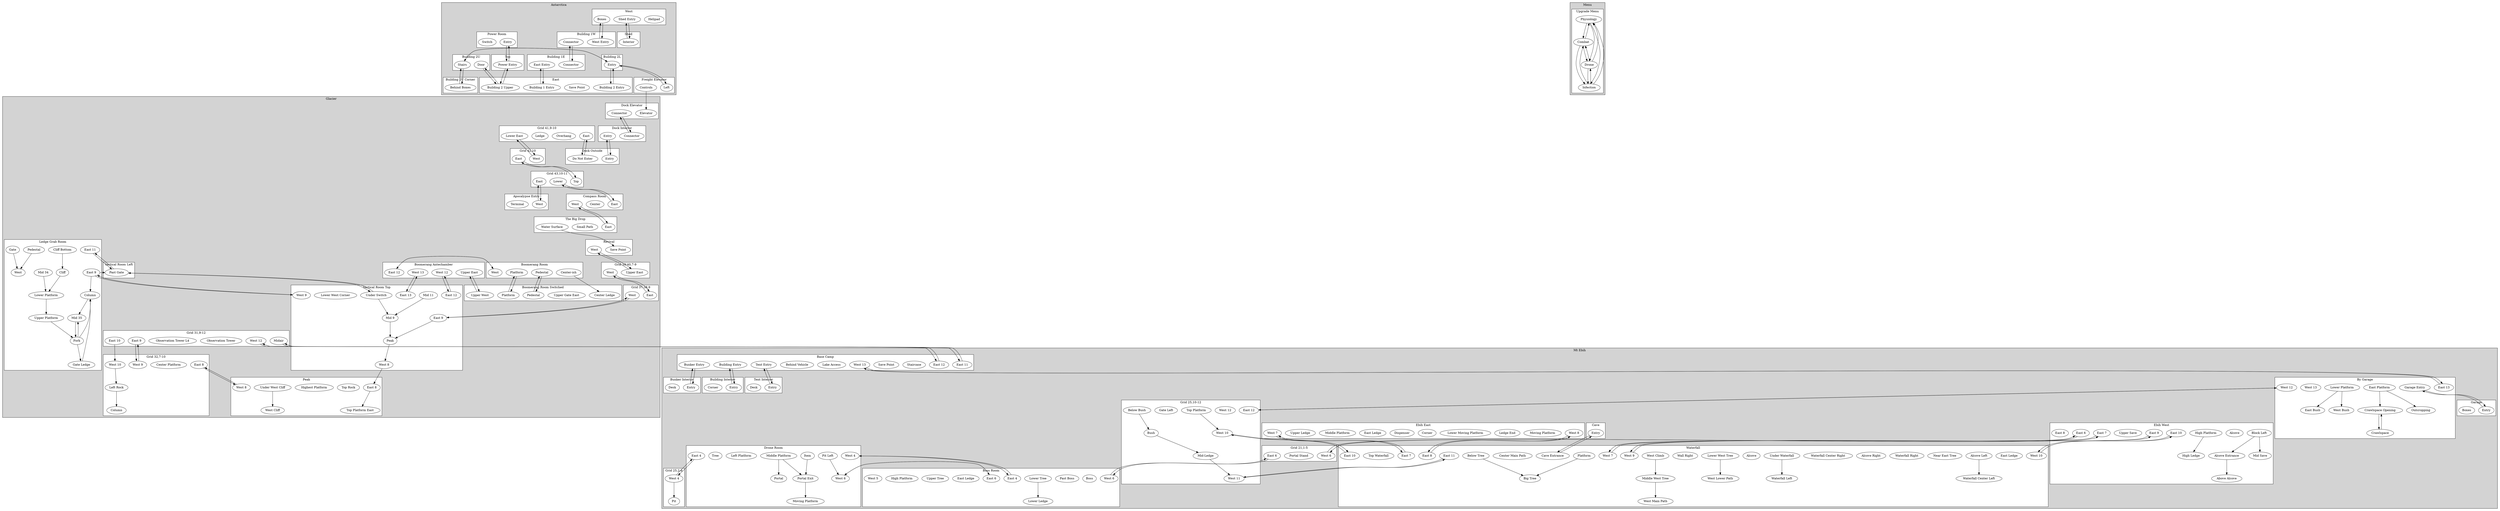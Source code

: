 digraph AxiomVerge2 {
    ranksep=1.0;
    subgraph cluster_Antarctica {
        subgraph cluster_Antarctica__West {
            Antarctica__West__Helipad [label = "Helipad"];
            Antarctica__West__Shed_Entry [label = "Shed Entry"];
            Antarctica__West__Boxes [label = "Boxes"];
            label = "West";
            bgcolor = "white";
        }
        subgraph cluster_Antarctica__Shed {
            Antarctica__Shed__Interior [label = "Interior"];
            label = "Shed";
            bgcolor = "white";
        }
        subgraph cluster_Antarctica__Building_1W {
            Antarctica__Building_1W__West_Entry [label = "West Entry"];
            Antarctica__Building_1W__Connector [label = "Connector"];
            label = "Building 1W";
            bgcolor = "white";
        }
        subgraph cluster_Antarctica__Building_1E {
            Antarctica__Building_1E__Connector [label = "Connector"];
            Antarctica__Building_1E__East_Entry [label = "East Entry"];
            label = "Building 1E";
            bgcolor = "white";
        }
        subgraph cluster_Antarctica__East {
            Antarctica__East__Building_1_Entry [label = "Building 1 Entry"];
            Antarctica__East__Save_Point [label = "Save Point"];
            Antarctica__East__Building_2_Entry [label = "Building 2 Entry"];
            Antarctica__East__Building_2_Upper [label = "Building 2 Upper"];
            label = "East";
            bgcolor = "white";
        }
        subgraph cluster_Antarctica__Building_2L {
            Antarctica__Building_2L__Entry [label = "Entry"];
            label = "Building 2L";
            bgcolor = "white";
        }
        subgraph cluster_Antarctica__Building_2U {
            Antarctica__Building_2U__Stairs [label = "Stairs"];
            Antarctica__Building_2U__Door [label = "Door"];
            label = "Building 2U";
            bgcolor = "white";
        }
        subgraph cluster_Antarctica__Building_2U_Corner {
            Antarctica__Building_2U_Corner__Behind_Boxes [label = "Behind Boxes"];
            label = "Building 2U Corner";
            bgcolor = "white";
        }
        subgraph cluster_Antarctica__Top {
            Antarctica__Top__Power_Entry [label = "Power Entry"];
            label = "Top";
            bgcolor = "white";
        }
        subgraph cluster_Antarctica__Power_Room {
            Antarctica__Power_Room__Entry [label = "Entry"];
            Antarctica__Power_Room__Switch [label = "Switch"];
            label = "Power Room";
            bgcolor = "white";
        }
        subgraph cluster_Antarctica__Freight_Elevator {
            Antarctica__Freight_Elevator__Left [label = "Left"];
            Antarctica__Freight_Elevator__Controls [label = "Controls"];
            label = "Freight Elevator";
            bgcolor = "white";
        }
        label = "Antarctica";
        bgcolor = "lightgrey";
    }
    subgraph cluster_Ebih {
        subgraph cluster_Ebih__Base_Camp {
            Ebih__Base_Camp__East_11 [label = "East 11"];
            Ebih__Base_Camp__East_12 [label = "East 12"];
            Ebih__Base_Camp__Staircase [label = "Staircase"];
            Ebih__Base_Camp__Save_Point [label = "Save Point"];
            Ebih__Base_Camp__Bunker_Entry [label = "Bunker Entry"];
            Ebih__Base_Camp__Lake_Access [label = "Lake Access"];
            Ebih__Base_Camp__Behind_Vehicle [label = "Behind Vehicle"];
            Ebih__Base_Camp__Building_Entry [label = "Building Entry"];
            Ebih__Base_Camp__Tent_Entry [label = "Tent Entry"];
            Ebih__Base_Camp__West_13 [label = "West 13"];
            label = "Base Camp";
            bgcolor = "white";
        }
        subgraph cluster_Ebih__Bunker_Interior {
            Ebih__Bunker_Interior__Entry [label = "Entry"];
            Ebih__Bunker_Interior__Desk [label = "Desk"];
            label = "Bunker Interior";
            bgcolor = "white";
        }
        subgraph cluster_Ebih__Building_Interior {
            Ebih__Building_Interior__Entry [label = "Entry"];
            Ebih__Building_Interior__Corner [label = "Corner"];
            label = "Building Interior";
            bgcolor = "white";
        }
        subgraph cluster_Ebih__Tent_Interior {
            Ebih__Tent_Interior__Entry [label = "Entry"];
            Ebih__Tent_Interior__Desk [label = "Desk"];
            label = "Tent Interior";
            bgcolor = "white";
        }
        subgraph cluster_Ebih__By_Garage {
            Ebih__By_Garage__East_13 [label = "East 13"];
            Ebih__By_Garage__East_Platform [label = "East Platform"];
            Ebih__By_Garage__Crawlspace_Opening [label = "Crawlspace Opening"];
            Ebih__By_Garage__Crawlspace [label = "Crawlspace"];
            Ebih__By_Garage__Outcropping [label = "Outcropping"];
            Ebih__By_Garage__East_Bush [label = "East Bush"];
            Ebih__By_Garage__Lower_Platform [label = "Lower Platform"];
            Ebih__By_Garage__West_Bush [label = "West Bush"];
            Ebih__By_Garage__West_12 [label = "West 12"];
            Ebih__By_Garage__West_13 [label = "West 13"];
            Ebih__By_Garage__Garage_Entry [label = "Garage Entry"];
            label = "By Garage";
            bgcolor = "white";
        }
        subgraph cluster_Ebih__Garage {
            Ebih__Garage__Entry [label = "Entry"];
            Ebih__Garage__Boxes [label = "Boxes"];
            label = "Garage";
            bgcolor = "white";
        }
        subgraph cluster_Ebih__Grid_25_10_12 {
            Ebih__Grid_25_10_12__East_12 [label = "East 12"];
            Ebih__Grid_25_10_12__Bush [label = "Bush"];
            Ebih__Grid_25_10_12__West_12 [label = "West 12"];
            Ebih__Grid_25_10_12__Below_Bush [label = "Below Bush"];
            Ebih__Grid_25_10_12__Mid_Ledge [label = "Mid-Ledge"];
            Ebih__Grid_25_10_12__Gate_Left [label = "Gate Left"];
            Ebih__Grid_25_10_12__Top_Platform [label = "Top Platform"];
            Ebih__Grid_25_10_12__West_11 [label = "West 11"];
            Ebih__Grid_25_10_12__West_10 [label = "West 10"];
            label = "Grid 25,10-12";
            bgcolor = "white";
        }
        subgraph cluster_Ebih__Waterfall {
            Ebih__Waterfall__East_10 [label = "East 10"];
            Ebih__Waterfall__East_Ledge [label = "East Ledge"];
            Ebih__Waterfall__East_11 [label = "East 11"];
            Ebih__Waterfall__Near_East_Tree [label = "Near East Tree"];
            Ebih__Waterfall__Waterfall_Right [label = "Waterfall Right"];
            Ebih__Waterfall__Alcove_Right [label = "Alcove Right"];
            Ebih__Waterfall__Waterfall_Center_Right [label = "Waterfall Center Right"];
            Ebih__Waterfall__Waterfall_Center_Left [label = "Waterfall Center Left"];
            Ebih__Waterfall__Alcove_Left [label = "Alcove Left"];
            Ebih__Waterfall__Alcove [label = "Alcove"];
            Ebih__Waterfall__Under_Waterfall [label = "Under Waterfall"];
            Ebih__Waterfall__Waterfall_Left [label = "Waterfall Left"];
            Ebih__Waterfall__Wall_Right [label = "Wall Right"];
            Ebih__Waterfall__Lower_West_Tree [label = "Lower West Tree"];
            Ebih__Waterfall__West_Lower_Path [label = "West Lower Path"];
            Ebih__Waterfall__West_10 [label = "West 10"];
            Ebih__Waterfall__West_9 [label = "West 9"];
            Ebih__Waterfall__West_Climb [label = "West Climb"];
            Ebih__Waterfall__Middle_West_Tree [label = "Middle West Tree"];
            Ebih__Waterfall__West_Main_Path [label = "West Main Path"];
            Ebih__Waterfall__Cave_Entrance [label = "Cave Entrance"];
            Ebih__Waterfall__Center_Main_Path [label = "Center Main Path"];
            Ebih__Waterfall__Big_Tree [label = "Big Tree"];
            Ebih__Waterfall__Below_Tree [label = "Below Tree"];
            Ebih__Waterfall__Platform [label = "Platform"];
            Ebih__Waterfall__East_8 [label = "East 8"];
            Ebih__Waterfall__East_7 [label = "East 7"];
            Ebih__Waterfall__Top_Waterfall [label = "Top Waterfall"];
            Ebih__Waterfall__West_7 [label = "West 7"];
            label = "Waterfall";
            bgcolor = "white";
        }
        subgraph cluster_Ebih__Ebih_West {
            Ebih__Ebih_West__East_10 [label = "East 10"];
            Ebih__Ebih_West__Mid_Save [label = "Mid Save"];
            Ebih__Ebih_West__Alcove_Entrance [label = "Alcove Entrance"];
            Ebih__Ebih_West__Alcove [label = "Alcove"];
            Ebih__Ebih_West__Above_Alcove [label = "Above Alcove"];
            Ebih__Ebih_West__East_9 [label = "East 9"];
            Ebih__Ebih_West__Block_Left [label = "Block Left"];
            Ebih__Ebih_West__East_7 [label = "East 7"];
            Ebih__Ebih_West__Upper_Save [label = "Upper Save"];
            Ebih__Ebih_West__High_Platform [label = "High Platform"];
            Ebih__Ebih_West__High_Ledge [label = "High Ledge"];
            Ebih__Ebih_West__East_6 [label = "East 6"];
            Ebih__Ebih_West__East_8 [label = "East 8"];
            label = "Ebih West";
            bgcolor = "white";
        }
        subgraph cluster_Ebih__Cave {
            Ebih__Cave__Entry [label = "Entry"];
            label = "Cave";
            bgcolor = "white";
        }
        subgraph cluster_Ebih__Ebih_East {
            Ebih__Ebih_East__West_8 [label = "West 8"];
            Ebih__Ebih_East__Moving_Platform [label = "Moving Platform"];
            Ebih__Ebih_East__Ledge_End [label = "Ledge End"];
            Ebih__Ebih_East__Lower_Moving_Platform [label = "Lower Moving Platform"];
            Ebih__Ebih_East__Corner [label = "Corner"];
            Ebih__Ebih_East__Dispenser [label = "Dispenser"];
            Ebih__Ebih_East__East_Ledge [label = "East Ledge"];
            Ebih__Ebih_East__Middle_Platform [label = "Middle Platform"];
            Ebih__Ebih_East__Upper_Ledge [label = "Upper Ledge"];
            Ebih__Ebih_East__West_7 [label = "West 7"];
            label = "Ebih East";
            bgcolor = "white";
        }
        subgraph cluster_Ebih__Grid_21_1_5 {
            Ebih__Grid_21_1_5__West_6 [label = "West 6"];
            Ebih__Grid_21_1_5__Portal_Stand [label = "Portal Stand"];
            Ebih__Grid_21_1_5__East_6 [label = "East 6"];
            label = "Grid 21,1-5";
            bgcolor = "white";
        }
        subgraph cluster_Ebih__Boss_Room {
            Ebih__Boss_Room__West_6 [label = "West 6"];
            Ebih__Boss_Room__Boss [label = "Boss"];
            Ebih__Boss_Room__Past_Boss [label = "Past Boss"];
            Ebih__Boss_Room__Lower_Tree [label = "Lower Tree"];
            Ebih__Boss_Room__Lower_Ledge [label = "Lower Ledge"];
            Ebih__Boss_Room__East_6 [label = "East 6"];
            Ebih__Boss_Room__East_4 [label = "East 4"];
            Ebih__Boss_Room__East_Ledge [label = "East Ledge"];
            Ebih__Boss_Room__Upper_Tree [label = "Upper Tree"];
            Ebih__Boss_Room__High_Platform [label = "High Platform"];
            Ebih__Boss_Room__West_5 [label = "West 5"];
            label = "Boss Room";
            bgcolor = "white";
        }
        subgraph cluster_Ebih__Drone_Room {
            Ebih__Drone_Room__West_6 [label = "West 6"];
            Ebih__Drone_Room__West_4 [label = "West 4"];
            Ebih__Drone_Room__Pit_Left [label = "Pit Left"];
            Ebih__Drone_Room__Portal [label = "Portal"];
            Ebih__Drone_Room__Item [label = "Item"];
            Ebih__Drone_Room__Middle_Platform [label = "Middle Platform"];
            Ebih__Drone_Room__Portal_Exit [label = "Portal Exit"];
            Ebih__Drone_Room__Moving_Platform [label = "Moving Platform"];
            Ebih__Drone_Room__Left_Platform [label = "Left Platform"];
            Ebih__Drone_Room__Tree [label = "Tree"];
            Ebih__Drone_Room__East_4 [label = "East 4"];
            label = "Drone Room";
            bgcolor = "white";
        }
        subgraph cluster_Ebih__Grid_25_2_6 {
            Ebih__Grid_25_2_6__West_4 [label = "West 4"];
            Ebih__Grid_25_2_6__Pit [label = "Pit"];
            label = "Grid 25,2-6";
            bgcolor = "white";
        }
        label = "Mt Ebih";
        bgcolor = "lightgrey";
    }
    subgraph cluster_Glacier {
        subgraph cluster_Glacier__Dock_Elevator {
            Glacier__Dock_Elevator__Elevator [label = "Elevator"];
            Glacier__Dock_Elevator__Connector [label = "Connector"];
            label = "Dock Elevator";
            bgcolor = "white";
        }
        subgraph cluster_Glacier__Dock_Interior {
            Glacier__Dock_Interior__Connector [label = "Connector"];
            Glacier__Dock_Interior__Entry [label = "Entry"];
            label = "Dock Interior";
            bgcolor = "white";
        }
        subgraph cluster_Glacier__Dock_Outside {
            Glacier__Dock_Outside__Entry [label = "Entry"];
            Glacier__Dock_Outside__Do_Not_Enter [label = "Do Not Enter"];
            label = "Dock Outside";
            bgcolor = "white";
        }
        subgraph cluster_Glacier__Grid_41_9_10 {
            Glacier__Grid_41_9_10__East [label = "East"];
            Glacier__Grid_41_9_10__Overhang [label = "Overhang"];
            Glacier__Grid_41_9_10__Ledge [label = "Ledge"];
            Glacier__Grid_41_9_10__Lower_East [label = "Lower East"];
            label = "Grid 41,9-10";
            bgcolor = "white";
        }
        subgraph cluster_Glacier__Grid_42_10 {
            Glacier__Grid_42_10__West [label = "West"];
            Glacier__Grid_42_10__East [label = "East"];
            label = "Grid 42,10";
            bgcolor = "white";
        }
        subgraph cluster_Glacier__Grid_43_10_11 {
            Glacier__Grid_43_10_11__Top [label = "Top"];
            Glacier__Grid_43_10_11__East [label = "East"];
            Glacier__Grid_43_10_11__Lower [label = "Lower"];
            label = "Grid 43,10-11";
            bgcolor = "white";
        }
        subgraph cluster_Glacier__Compass_Room {
            Glacier__Compass_Room__East [label = "East"];
            Glacier__Compass_Room__Center [label = "Center"];
            Glacier__Compass_Room__West [label = "West"];
            label = "Compass Room";
            bgcolor = "white";
        }
        subgraph cluster_Glacier__The_Big_Drop {
            Glacier__The_Big_Drop__East [label = "East"];
            Glacier__The_Big_Drop__Small_Path [label = "Small Path"];
            Glacier__The_Big_Drop__Water_Surface [label = "Water Surface"];
            label = "The Big Drop";
            bgcolor = "white";
        }
        subgraph cluster_Glacier__Revival {
            Glacier__Revival__Save_Point [label = "Save Point"];
            Glacier__Revival__West [label = "West"];
            label = "Revival";
            bgcolor = "white";
        }
        subgraph cluster_Glacier__Grid_39_40_7_9 {
            Glacier__Grid_39_40_7_9__Upper_East [label = "Upper East"];
            Glacier__Grid_39_40_7_9__West [label = "West"];
            label = "Grid 39-40,7-9";
            bgcolor = "white";
        }
        subgraph cluster_Glacier__Grid_37_38_9 {
            Glacier__Grid_37_38_9__East [label = "East"];
            Glacier__Grid_37_38_9__West [label = "West"];
            label = "Grid 37-38,9";
            bgcolor = "white";
        }
        subgraph cluster_Glacier__Vertical_Room_Top {
            Glacier__Vertical_Room_Top__East_9 [label = "East 9"];
            Glacier__Vertical_Room_Top__West_9 [label = "West 9"];
            Glacier__Vertical_Room_Top__Mid_9 [label = "Mid 9"];
            Glacier__Vertical_Room_Top__Mid_11 [label = "Mid 11"];
            Glacier__Vertical_Room_Top__Under_Switch [label = "Under Switch"];
            Glacier__Vertical_Room_Top__Peak [label = "Peak"];
            Glacier__Vertical_Room_Top__West_8 [label = "West 8"];
            Glacier__Vertical_Room_Top__East_12 [label = "East 12"];
            Glacier__Vertical_Room_Top__Lower_West_Corner [label = "Lower West Corner"];
            Glacier__Vertical_Room_Top__East_13 [label = "East 13"];
            label = "Vertical Room Top";
            bgcolor = "white";
        }
        subgraph cluster_Glacier__Vertical_Room_Left {
            Glacier__Vertical_Room_Left__Past_Gate [label = "Past Gate"];
            label = "Vertical Room Left";
            bgcolor = "white";
        }
        subgraph cluster_Glacier__Boomerang_Antechamber {
            Glacier__Boomerang_Antechamber__West_13 [label = "West 13"];
            Glacier__Boomerang_Antechamber__East_12 [label = "East 12"];
            Glacier__Boomerang_Antechamber__Upper_East [label = "Upper East"];
            Glacier__Boomerang_Antechamber__West_12 [label = "West 12"];
            label = "Boomerang Antechamber";
            bgcolor = "white";
        }
        subgraph cluster_Glacier__Boomerang_Room {
            Glacier__Boomerang_Room__West [label = "West"];
            Glacier__Boomerang_Room__Platform [label = "Platform"];
            Glacier__Boomerang_Room__Center_ish [label = "Center-ish"];
            Glacier__Boomerang_Room__Pedestal [label = "Pedestal"];
            label = "Boomerang Room";
            bgcolor = "white";
        }
        subgraph cluster_Glacier__Boomerang_Room_Switched {
            Glacier__Boomerang_Room_Switched__Pedestal [label = "Pedestal"];
            Glacier__Boomerang_Room_Switched__Upper_Gate_East [label = "Upper Gate East"];
            Glacier__Boomerang_Room_Switched__Center_Ledge [label = "Center Ledge"];
            Glacier__Boomerang_Room_Switched__Platform [label = "Platform"];
            Glacier__Boomerang_Room_Switched__Upper_West [label = "Upper West"];
            label = "Boomerang Room Switched";
            bgcolor = "white";
        }
        subgraph cluster_Glacier__Ledge_Grab_Room {
            Glacier__Ledge_Grab_Room__East_9 [label = "East 9"];
            Glacier__Ledge_Grab_Room__Column [label = "Column"];
            Glacier__Ledge_Grab_Room__Gate_Ledge [label = "Gate Ledge"];
            Glacier__Ledge_Grab_Room__East_11 [label = "East 11"];
            Glacier__Ledge_Grab_Room__Mid_35 [label = "Mid 35"];
            Glacier__Ledge_Grab_Room__Mid_34 [label = "Mid 34"];
            Glacier__Ledge_Grab_Room__Cliff [label = "Cliff"];
            Glacier__Ledge_Grab_Room__Cliff_Bottom [label = "Cliff Bottom"];
            Glacier__Ledge_Grab_Room__Pedestal [label = "Pedestal"];
            Glacier__Ledge_Grab_Room__Gate [label = "Gate"];
            Glacier__Ledge_Grab_Room__West [label = "West"];
            Glacier__Ledge_Grab_Room__Lower_Platform [label = "Lower Platform"];
            Glacier__Ledge_Grab_Room__Upper_Platform [label = "Upper Platform"];
            Glacier__Ledge_Grab_Room__Fork [label = "Fork"];
            label = "Ledge Grab Room";
            bgcolor = "white";
        }
        subgraph cluster_Glacier__Peak {
            Glacier__Peak__East_8 [label = "East 8"];
            Glacier__Peak__Top_Platform_East [label = "Top Platform East"];
            Glacier__Peak__Top_Rock [label = "Top Rock"];
            Glacier__Peak__Highest_Platform [label = "Highest Platform"];
            Glacier__Peak__West_Cliff [label = "West Cliff"];
            Glacier__Peak__Under_West_Cliff [label = "Under West Cliff"];
            Glacier__Peak__West_8 [label = "West 8"];
            label = "Peak";
            bgcolor = "white";
        }
        subgraph cluster_Glacier__Grid_32_7_10 {
            Glacier__Grid_32_7_10__East_8 [label = "East 8"];
            Glacier__Grid_32_7_10__Center_Platform [label = "Center Platform"];
            Glacier__Grid_32_7_10__Column [label = "Column"];
            Glacier__Grid_32_7_10__Left_Rock [label = "Left Rock"];
            Glacier__Grid_32_7_10__West_9 [label = "West 9"];
            Glacier__Grid_32_7_10__West_10 [label = "West 10"];
            label = "Grid 32,7-10";
            bgcolor = "white";
        }
        subgraph cluster_Glacier__Grid_31_9_12 {
            Glacier__Grid_31_9_12__East_9 [label = "East 9"];
            Glacier__Grid_31_9_12__East_10 [label = "East 10"];
            Glacier__Grid_31_9_12__Observation_Tower [label = "Observation Tower"];
            Glacier__Grid_31_9_12__Observation_Tower_L4 [label = "Observation Tower L4"];
            Glacier__Grid_31_9_12__West_12 [label = "West 12"];
            Glacier__Grid_31_9_12__Midair [label = "Midair"];
            label = "Grid 31,9-12";
            bgcolor = "white";
        }
        subgraph cluster_Glacier__Apocalypse_Entry {
            Glacier__Apocalypse_Entry__West [label = "West"];
            Glacier__Apocalypse_Entry__Terminal [label = "Terminal"];
            label = "Apocalypse Entry";
            bgcolor = "white";
        }
        label = "Glacier";
        bgcolor = "lightgrey";
    }
    subgraph cluster_Menu {
        subgraph cluster_Menu__Upgrade_Menu {
            Menu__Upgrade_Menu__Physiology [label = "Physiology"];
            Menu__Upgrade_Menu__Combat [label = "Combat"];
            Menu__Upgrade_Menu__Infection [label = "Infection"];
            Menu__Upgrade_Menu__Drone [label = "Drone"];
            label = "Upgrade Menu";
            bgcolor = "white";
        }
        label = "Menu";
        bgcolor = "lightgrey";
    }
    Antarctica__West__Shed_Entry -> Antarctica__Shed__Interior;
    Antarctica__West__Boxes -> Antarctica__Building_1W__West_Entry;
    Antarctica__Shed__Interior -> Antarctica__West__Shed_Entry;
    Antarctica__Building_1W__West_Entry -> Antarctica__West__Boxes;
    Antarctica__Building_1W__Connector -> Antarctica__Building_1E__Connector;
    Antarctica__Building_1E__Connector -> Antarctica__Building_1W__Connector;
    Antarctica__Building_1E__East_Entry -> Antarctica__East__Building_1_Entry;
    Antarctica__East__Building_1_Entry -> Antarctica__Building_1E__East_Entry;
    Antarctica__East__Building_2_Entry -> Antarctica__Building_2L__Entry;
    Antarctica__East__Building_2_Upper -> Antarctica__Building_2U__Door;
    Antarctica__East__Building_2_Upper -> Antarctica__Top__Power_Entry;
    Antarctica__Building_2L__Entry -> Antarctica__Building_2U__Stairs;
    Antarctica__Building_2L__Entry -> Antarctica__East__Building_2_Entry;
    Antarctica__Building_2L__Entry -> Antarctica__Freight_Elevator__Left;
    Antarctica__Building_2U__Stairs -> Antarctica__Building_2L__Entry;
    Antarctica__Building_2U__Stairs -> Antarctica__Building_2U_Corner__Behind_Boxes;
    Antarctica__Building_2U__Door -> Antarctica__East__Building_2_Upper;
    Antarctica__Building_2U_Corner__Behind_Boxes -> Antarctica__Building_2U__Stairs;
    Antarctica__Top__Power_Entry -> Antarctica__East__Building_2_Upper;
    Antarctica__Top__Power_Entry -> Antarctica__Power_Room__Entry;
    Antarctica__Power_Room__Entry -> Antarctica__Top__Power_Entry;
    Antarctica__Freight_Elevator__Left -> Antarctica__Building_2L__Entry;
    Antarctica__Freight_Elevator__Controls -> Glacier__Dock_Elevator__Elevator;
    Ebih__Base_Camp__East_11 -> Glacier__Grid_31_9_12__Midair;
    Ebih__Base_Camp__East_12 -> Glacier__Grid_31_9_12__West_12;
    Ebih__Base_Camp__Bunker_Entry -> Ebih__Bunker_Interior__Entry;
    Ebih__Base_Camp__Building_Entry -> Ebih__Building_Interior__Entry;
    Ebih__Base_Camp__Tent_Entry -> Ebih__Tent_Interior__Entry;
    Ebih__Base_Camp__West_13 -> Ebih__By_Garage__East_13;
    Ebih__Bunker_Interior__Entry -> Ebih__Base_Camp__Bunker_Entry;
    Ebih__Building_Interior__Entry -> Ebih__Base_Camp__Building_Entry;
    Ebih__Tent_Interior__Entry -> Ebih__Base_Camp__Tent_Entry;
    Ebih__By_Garage__East_13 -> Ebih__Base_Camp__West_13;
    Ebih__By_Garage__East_Platform -> Ebih__By_Garage__Crawlspace_Opening;
    Ebih__By_Garage__East_Platform -> Ebih__By_Garage__Outcropping;
    Ebih__By_Garage__Crawlspace_Opening -> Ebih__By_Garage__Crawlspace;
    Ebih__By_Garage__Crawlspace -> Ebih__By_Garage__Crawlspace_Opening;
    Ebih__By_Garage__Lower_Platform -> Ebih__By_Garage__East_Bush;
    Ebih__By_Garage__Lower_Platform -> Ebih__By_Garage__West_Bush;
    Ebih__By_Garage__West_12 -> Ebih__Grid_25_10_12__East_12;
    Ebih__By_Garage__Garage_Entry -> Ebih__Garage__Entry;
    Ebih__Garage__Entry -> Ebih__By_Garage__Garage_Entry;
    Ebih__Grid_25_10_12__East_12 -> Ebih__By_Garage__West_12;
    Ebih__Grid_25_10_12__Bush -> Ebih__Grid_25_10_12__Mid_Ledge;
    Ebih__Grid_25_10_12__Below_Bush -> Ebih__Grid_25_10_12__Bush;
    Ebih__Grid_25_10_12__Mid_Ledge -> Ebih__Grid_25_10_12__West_11;
    Ebih__Grid_25_10_12__Top_Platform -> Ebih__Grid_25_10_12__West_10;
    Ebih__Grid_25_10_12__West_11 -> Ebih__Waterfall__East_11;
    Ebih__Grid_25_10_12__West_10 -> Ebih__Waterfall__East_10;
    Ebih__Waterfall__East_10 -> Ebih__Grid_25_10_12__West_10;
    Ebih__Waterfall__East_11 -> Ebih__Grid_25_10_12__West_11;
    Ebih__Waterfall__Alcove_Left -> Ebih__Waterfall__Waterfall_Center_Left;
    Ebih__Waterfall__Under_Waterfall -> Ebih__Waterfall__Waterfall_Left;
    Ebih__Waterfall__Lower_West_Tree -> Ebih__Waterfall__West_Lower_Path;
    Ebih__Waterfall__West_10 -> Ebih__Ebih_West__East_10;
    Ebih__Waterfall__West_9 -> Ebih__Ebih_West__East_9;
    Ebih__Waterfall__West_Climb -> Ebih__Waterfall__Middle_West_Tree;
    Ebih__Waterfall__Middle_West_Tree -> Ebih__Waterfall__West_Main_Path;
    Ebih__Waterfall__Cave_Entrance -> Ebih__Cave__Entry;
    Ebih__Waterfall__Below_Tree -> Ebih__Waterfall__Big_Tree;
    Ebih__Waterfall__Platform -> Ebih__Waterfall__Big_Tree;
    Ebih__Waterfall__East_8 -> Ebih__Ebih_East__West_8;
    Ebih__Waterfall__East_7 -> Ebih__Ebih_East__West_7;
    Ebih__Waterfall__West_7 -> Ebih__Ebih_West__East_7;
    Ebih__Ebih_West__East_10 -> Ebih__Waterfall__West_10;
    Ebih__Ebih_West__Alcove_Entrance -> Ebih__Ebih_West__Above_Alcove;
    Ebih__Ebih_West__East_9 -> Ebih__Waterfall__West_9;
    Ebih__Ebih_West__Block_Left -> Ebih__Ebih_West__Alcove_Entrance;
    Ebih__Ebih_West__Block_Left -> Ebih__Ebih_West__Mid_Save;
    Ebih__Ebih_West__East_7 -> Ebih__Waterfall__West_7;
    Ebih__Ebih_West__High_Platform -> Ebih__Ebih_West__High_Ledge;
    Ebih__Ebih_West__East_6 -> Ebih__Grid_21_1_5__West_6;
    Ebih__Cave__Entry -> Ebih__Waterfall__Cave_Entrance;
    Ebih__Ebih_East__West_8 -> Ebih__Waterfall__East_8;
    Ebih__Ebih_East__West_7 -> Ebih__Waterfall__East_7;
    Ebih__Grid_21_1_5__West_6 -> Ebih__Ebih_West__East_6;
    Ebih__Grid_21_1_5__East_6 -> Ebih__Boss_Room__West_6;
    Ebih__Boss_Room__West_6 -> Ebih__Grid_21_1_5__East_6;
    Ebih__Boss_Room__Lower_Tree -> Ebih__Boss_Room__Lower_Ledge;
    Ebih__Boss_Room__East_6 -> Ebih__Drone_Room__West_6;
    Ebih__Boss_Room__East_4 -> Ebih__Drone_Room__West_4;
    Ebih__Drone_Room__West_6 -> Ebih__Boss_Room__East_6;
    Ebih__Drone_Room__West_4 -> Ebih__Boss_Room__East_4;
    Ebih__Drone_Room__Pit_Left -> Ebih__Drone_Room__West_6;
    Ebih__Drone_Room__Item -> Ebih__Drone_Room__Portal_Exit;
    Ebih__Drone_Room__Middle_Platform -> Ebih__Drone_Room__Portal_Exit;
    Ebih__Drone_Room__Middle_Platform -> Ebih__Drone_Room__Portal;
    Ebih__Drone_Room__Portal_Exit -> Ebih__Drone_Room__Moving_Platform;
    Ebih__Drone_Room__East_4 -> Ebih__Grid_25_2_6__West_4;
    Ebih__Grid_25_2_6__West_4 -> Ebih__Drone_Room__East_4;
    Ebih__Grid_25_2_6__West_4 -> Ebih__Grid_25_2_6__Pit;
    Glacier__Dock_Elevator__Connector -> Glacier__Dock_Interior__Connector;
    Glacier__Dock_Interior__Connector -> Glacier__Dock_Elevator__Connector;
    Glacier__Dock_Interior__Entry -> Glacier__Dock_Outside__Entry;
    Glacier__Dock_Outside__Entry -> Glacier__Dock_Interior__Entry;
    Glacier__Dock_Outside__Do_Not_Enter -> Glacier__Grid_41_9_10__East;
    Glacier__Grid_41_9_10__East -> Glacier__Dock_Outside__Do_Not_Enter;
    Glacier__Grid_41_9_10__Lower_East -> Glacier__Grid_42_10__West;
    Glacier__Grid_42_10__West -> Glacier__Grid_41_9_10__Lower_East;
    Glacier__Grid_42_10__East -> Glacier__Grid_43_10_11__Top;
    Glacier__Grid_43_10_11__Top -> Glacier__Grid_42_10__East;
    Glacier__Grid_43_10_11__East -> Glacier__Apocalypse_Entry__West;
    Glacier__Grid_43_10_11__Lower -> Glacier__Compass_Room__East;
    Glacier__Compass_Room__East -> Glacier__Grid_43_10_11__Lower;
    Glacier__Compass_Room__West -> Glacier__The_Big_Drop__East;
    Glacier__The_Big_Drop__East -> Glacier__Compass_Room__West;
    Glacier__The_Big_Drop__Water_Surface -> Glacier__Revival__Save_Point;
    Glacier__Revival__West -> Glacier__Grid_39_40_7_9__Upper_East;
    Glacier__Grid_39_40_7_9__Upper_East -> Glacier__Revival__West;
    Glacier__Grid_39_40_7_9__West -> Glacier__Grid_37_38_9__East;
    Glacier__Grid_37_38_9__East -> Glacier__Grid_39_40_7_9__West;
    Glacier__Grid_37_38_9__West -> Glacier__Vertical_Room_Top__East_9;
    Glacier__Vertical_Room_Top__East_9 -> Glacier__Grid_37_38_9__West;
    Glacier__Vertical_Room_Top__East_9 -> Glacier__Vertical_Room_Top__Peak;
    Glacier__Vertical_Room_Top__West_9 -> Glacier__Ledge_Grab_Room__East_9;
    Glacier__Vertical_Room_Top__Mid_9 -> Glacier__Vertical_Room_Top__Peak;
    Glacier__Vertical_Room_Top__Mid_11 -> Glacier__Vertical_Room_Top__Mid_9;
    Glacier__Vertical_Room_Top__Under_Switch -> Glacier__Vertical_Room_Top__Mid_9;
    Glacier__Vertical_Room_Top__Under_Switch -> Glacier__Vertical_Room_Left__Past_Gate;
    Glacier__Vertical_Room_Top__Peak -> Glacier__Vertical_Room_Top__West_8;
    Glacier__Vertical_Room_Top__West_8 -> Glacier__Peak__East_8;
    Glacier__Vertical_Room_Top__East_12 -> Glacier__Boomerang_Antechamber__West_12;
    Glacier__Vertical_Room_Top__East_13 -> Glacier__Boomerang_Antechamber__West_13;
    Glacier__Vertical_Room_Left__Past_Gate -> Glacier__Ledge_Grab_Room__East_11;
    Glacier__Vertical_Room_Left__Past_Gate -> Glacier__Vertical_Room_Top__Under_Switch;
    Glacier__Boomerang_Antechamber__West_13 -> Glacier__Vertical_Room_Top__East_13;
    Glacier__Boomerang_Antechamber__East_12 -> Glacier__Boomerang_Room__West;
    Glacier__Boomerang_Antechamber__Upper_East -> Glacier__Boomerang_Room_Switched__Upper_West;
    Glacier__Boomerang_Antechamber__West_12 -> Glacier__Vertical_Room_Top__East_12;
    Glacier__Boomerang_Room__West -> Glacier__Boomerang_Antechamber__East_12;
    Glacier__Boomerang_Room__Platform -> Glacier__Boomerang_Room_Switched__Platform;
    Glacier__Boomerang_Room__Center_ish -> Glacier__Boomerang_Room_Switched__Center_Ledge;
    Glacier__Boomerang_Room__Pedestal -> Glacier__Boomerang_Room_Switched__Pedestal;
    Glacier__Boomerang_Room_Switched__Pedestal -> Glacier__Boomerang_Room__Pedestal;
    Glacier__Boomerang_Room_Switched__Platform -> Glacier__Boomerang_Room__Platform;
    Glacier__Boomerang_Room_Switched__Upper_West -> Glacier__Boomerang_Antechamber__Upper_East;
    Glacier__Ledge_Grab_Room__East_9 -> Glacier__Ledge_Grab_Room__Column;
    Glacier__Ledge_Grab_Room__East_9 -> Glacier__Vertical_Room_Left__Past_Gate;
    Glacier__Ledge_Grab_Room__East_9 -> Glacier__Vertical_Room_Top__West_9;
    Glacier__Ledge_Grab_Room__Column -> Glacier__Ledge_Grab_Room__Mid_35;
    Glacier__Ledge_Grab_Room__Gate_Ledge -> Glacier__Ledge_Grab_Room__Column;
    Glacier__Ledge_Grab_Room__East_11 -> Glacier__Vertical_Room_Left__Past_Gate;
    Glacier__Ledge_Grab_Room__Mid_35 -> Glacier__Ledge_Grab_Room__Fork;
    Glacier__Ledge_Grab_Room__Mid_34 -> Glacier__Ledge_Grab_Room__Lower_Platform;
    Glacier__Ledge_Grab_Room__Cliff -> Glacier__Ledge_Grab_Room__Lower_Platform;
    Glacier__Ledge_Grab_Room__Cliff_Bottom -> Glacier__Ledge_Grab_Room__Cliff;
    Glacier__Ledge_Grab_Room__Pedestal -> Glacier__Ledge_Grab_Room__West;
    Glacier__Ledge_Grab_Room__Gate -> Glacier__Ledge_Grab_Room__West;
    Glacier__Ledge_Grab_Room__Lower_Platform -> Glacier__Ledge_Grab_Room__Upper_Platform;
    Glacier__Ledge_Grab_Room__Upper_Platform -> Glacier__Ledge_Grab_Room__Fork;
    Glacier__Ledge_Grab_Room__Fork -> Glacier__Ledge_Grab_Room__Column;
    Glacier__Ledge_Grab_Room__Fork -> Glacier__Ledge_Grab_Room__Gate_Ledge;
    Glacier__Ledge_Grab_Room__Fork -> Glacier__Ledge_Grab_Room__Mid_35;
    Glacier__Peak__East_8 -> Glacier__Peak__Top_Platform_East;
    Glacier__Peak__Under_West_Cliff -> Glacier__Peak__West_Cliff;
    Glacier__Peak__West_8 -> Glacier__Grid_32_7_10__East_8;
    Glacier__Grid_32_7_10__East_8 -> Glacier__Peak__West_8;
    Glacier__Grid_32_7_10__Left_Rock -> Glacier__Grid_32_7_10__Column;
    Glacier__Grid_32_7_10__West_9 -> Glacier__Grid_31_9_12__East_9;
    Glacier__Grid_32_7_10__West_10 -> Glacier__Grid_32_7_10__Left_Rock;
    Glacier__Grid_31_9_12__East_9 -> Glacier__Grid_32_7_10__West_9;
    Glacier__Grid_31_9_12__East_10 -> Glacier__Grid_32_7_10__West_10;
    Glacier__Grid_31_9_12__West_12 -> Ebih__Base_Camp__East_12;
    Glacier__Grid_31_9_12__Midair -> Ebih__Base_Camp__East_11;
    Glacier__Apocalypse_Entry__West -> Glacier__Grid_43_10_11__East;
    Menu__Upgrade_Menu__Physiology -> Menu__Upgrade_Menu__Combat;
    Menu__Upgrade_Menu__Physiology -> Menu__Upgrade_Menu__Drone;
    Menu__Upgrade_Menu__Physiology -> Menu__Upgrade_Menu__Infection;
    Menu__Upgrade_Menu__Combat -> Menu__Upgrade_Menu__Drone;
    Menu__Upgrade_Menu__Combat -> Menu__Upgrade_Menu__Infection;
    Menu__Upgrade_Menu__Combat -> Menu__Upgrade_Menu__Physiology;
    Menu__Upgrade_Menu__Infection -> Menu__Upgrade_Menu__Combat;
    Menu__Upgrade_Menu__Infection -> Menu__Upgrade_Menu__Drone;
    Menu__Upgrade_Menu__Infection -> Menu__Upgrade_Menu__Physiology;
    Menu__Upgrade_Menu__Drone -> Menu__Upgrade_Menu__Combat;
    Menu__Upgrade_Menu__Drone -> Menu__Upgrade_Menu__Infection;
    Menu__Upgrade_Menu__Drone -> Menu__Upgrade_Menu__Physiology;
}